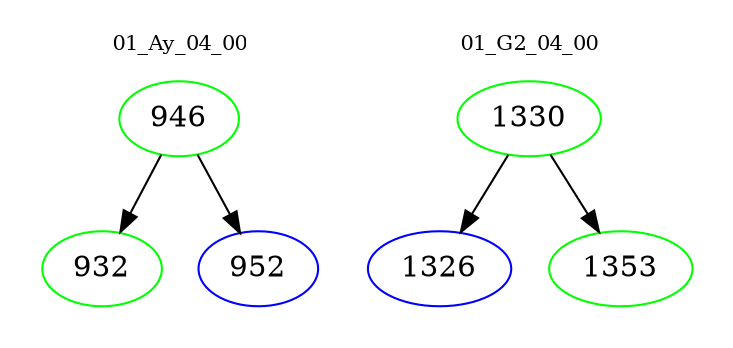 digraph{
subgraph cluster_0 {
color = white
label = "01_Ay_04_00";
fontsize=10;
T0_946 [label="946", color="green"]
T0_946 -> T0_932 [color="black"]
T0_932 [label="932", color="green"]
T0_946 -> T0_952 [color="black"]
T0_952 [label="952", color="blue"]
}
subgraph cluster_1 {
color = white
label = "01_G2_04_00";
fontsize=10;
T1_1330 [label="1330", color="green"]
T1_1330 -> T1_1326 [color="black"]
T1_1326 [label="1326", color="blue"]
T1_1330 -> T1_1353 [color="black"]
T1_1353 [label="1353", color="green"]
}
}
